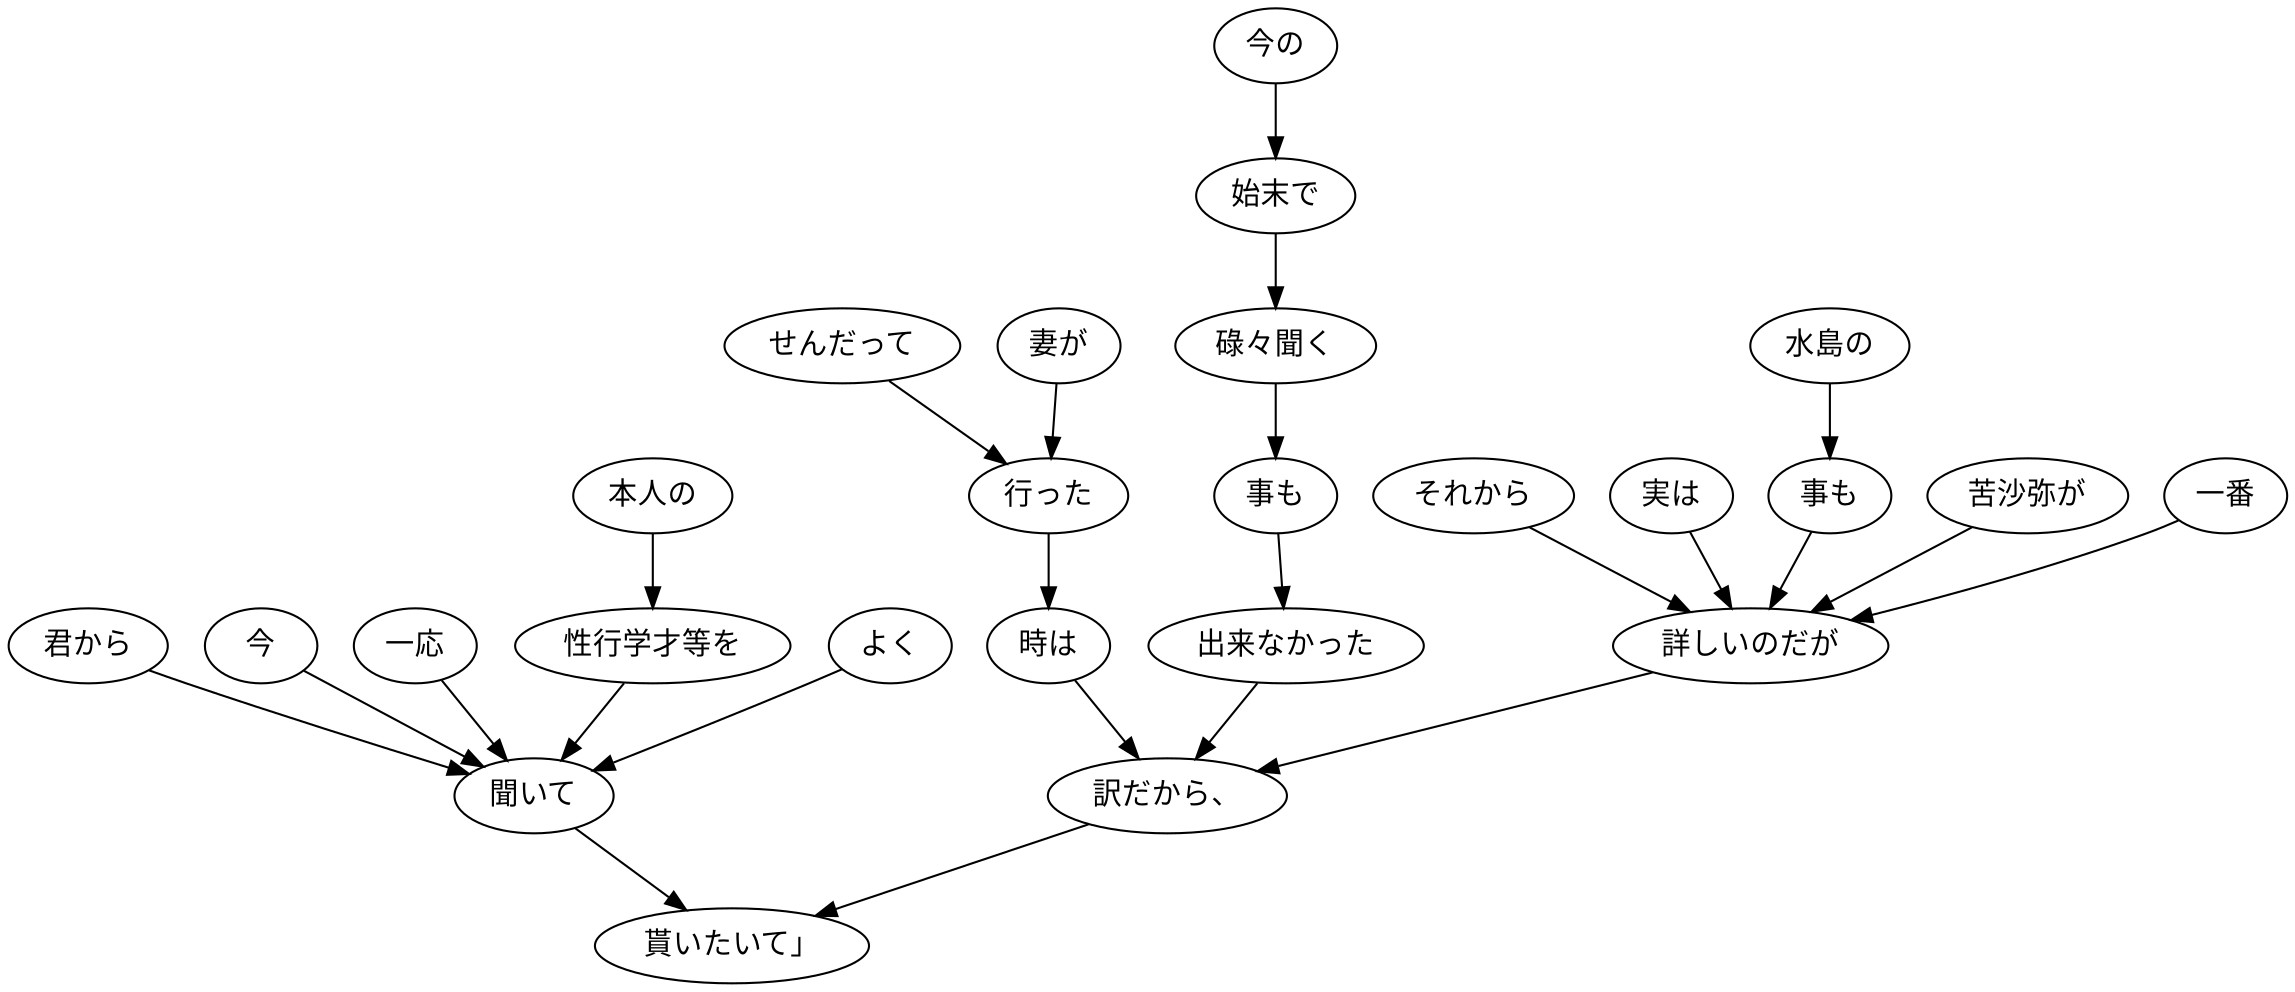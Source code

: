 digraph graph2175 {
	node0 [label="それから"];
	node1 [label="実は"];
	node2 [label="水島の"];
	node3 [label="事も"];
	node4 [label="苦沙弥が"];
	node5 [label="一番"];
	node6 [label="詳しいのだが"];
	node7 [label="せんだって"];
	node8 [label="妻が"];
	node9 [label="行った"];
	node10 [label="時は"];
	node11 [label="今の"];
	node12 [label="始末で"];
	node13 [label="碌々聞く"];
	node14 [label="事も"];
	node15 [label="出来なかった"];
	node16 [label="訳だから、"];
	node17 [label="君から"];
	node18 [label="今"];
	node19 [label="一応"];
	node20 [label="本人の"];
	node21 [label="性行学才等を"];
	node22 [label="よく"];
	node23 [label="聞いて"];
	node24 [label="貰いたいて」"];
	node0 -> node6;
	node1 -> node6;
	node2 -> node3;
	node3 -> node6;
	node4 -> node6;
	node5 -> node6;
	node6 -> node16;
	node7 -> node9;
	node8 -> node9;
	node9 -> node10;
	node10 -> node16;
	node11 -> node12;
	node12 -> node13;
	node13 -> node14;
	node14 -> node15;
	node15 -> node16;
	node16 -> node24;
	node17 -> node23;
	node18 -> node23;
	node19 -> node23;
	node20 -> node21;
	node21 -> node23;
	node22 -> node23;
	node23 -> node24;
}
